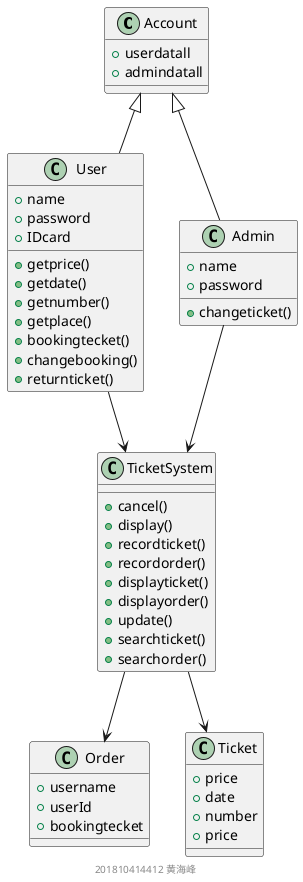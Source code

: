 @startuml
'https://plantuml.com/sequence-diagram

class Account{
    +userdatall
    +admindatall
}

class User{
    +name
    +password
    +IDcard

    +getprice()
    +getdate()
    +getnumber()
    +getplace()
    +bookingtecket()
    +changebooking()
    +returnticket()
}

class Admin{
    +name
    +password
    +changeticket()
}

class Order{
    +username
    +userId
    +bookingtecket
}

class TicketSystem{
    +cancel()
    +display()
    +recordticket()
    +recordorder()
    +displayticket()
    +displayorder()
    +update()
    +searchticket()
    +searchorder()
}

class Ticket{
    +price
    +date
    +number
    +price
}

Account <|-- User
Account <|-- Admin
User --> TicketSystem
Admin --> TicketSystem
TicketSystem --> Order
TicketSystem --> Ticket

footer 201810414412 黄海峰
@enduml